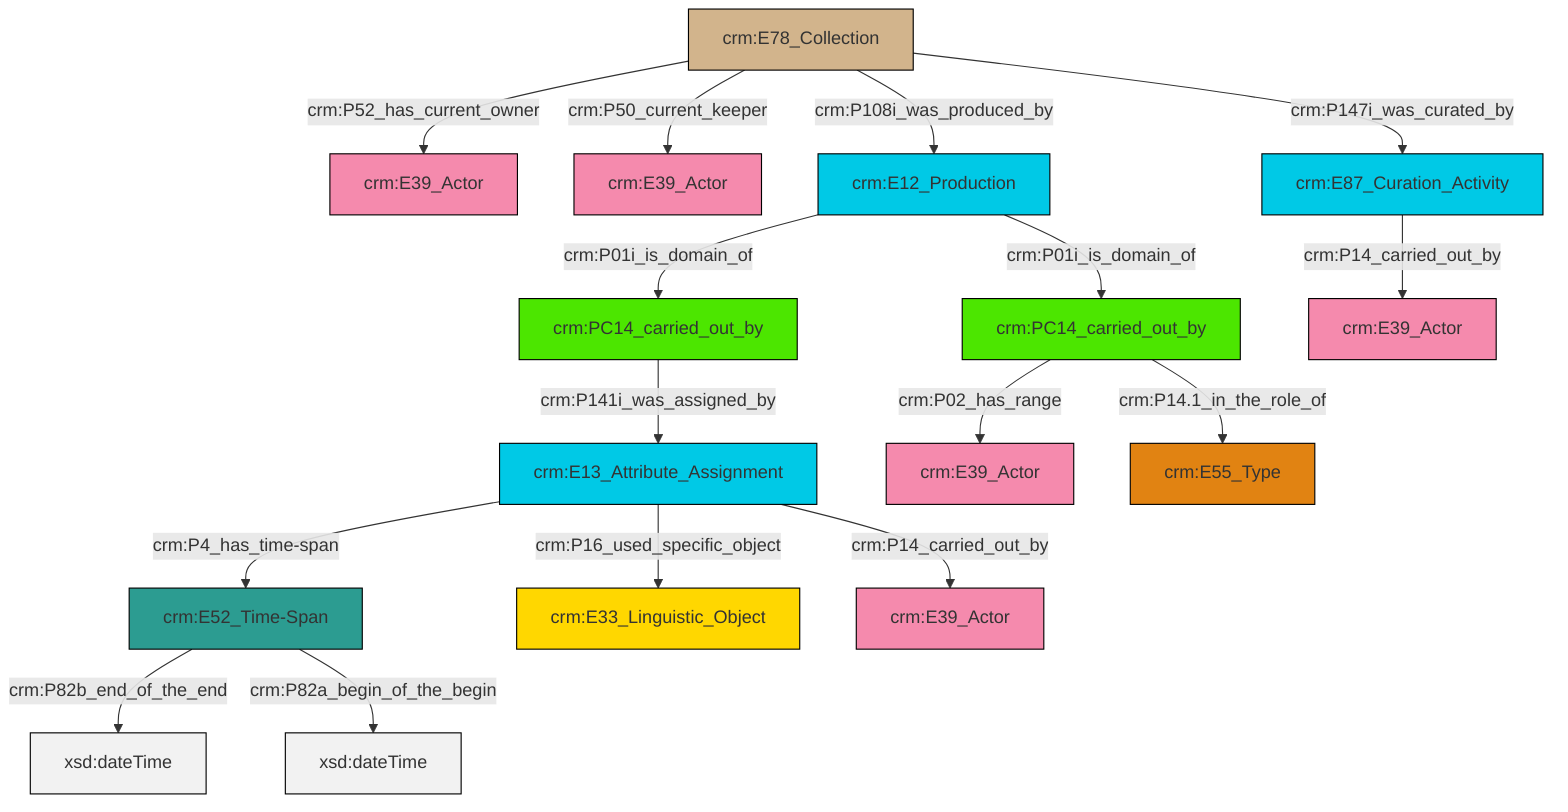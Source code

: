 graph TD
classDef Literal fill:#f2f2f2,stroke:#000000;
classDef CRM_Entity fill:#FFFFFF,stroke:#000000;
classDef Temporal_Entity fill:#00C9E6, stroke:#000000;
classDef Type fill:#E18312, stroke:#000000;
classDef Time-Span fill:#2C9C91, stroke:#000000;
classDef Appellation fill:#FFEB7F, stroke:#000000;
classDef Place fill:#008836, stroke:#000000;
classDef Persistent_Item fill:#B266B2, stroke:#000000;
classDef Conceptual_Object fill:#FFD700, stroke:#000000;
classDef Physical_Thing fill:#D2B48C, stroke:#000000;
classDef Actor fill:#f58aad, stroke:#000000;
classDef PC_Classes fill:#4ce600, stroke:#000000;
classDef Multi fill:#cccccc,stroke:#000000;

0["crm:E13_Attribute_Assignment"]:::Temporal_Entity -->|crm:P4_has_time-span| 1["crm:E52_Time-Span"]:::Time-Span
1["crm:E52_Time-Span"]:::Time-Span -->|crm:P82b_end_of_the_end| 2[xsd:dateTime]:::Literal
3["crm:E78_Collection"]:::Physical_Thing -->|crm:P52_has_current_owner| 4["crm:E39_Actor"]:::Actor
0["crm:E13_Attribute_Assignment"]:::Temporal_Entity -->|crm:P16_used_specific_object| 5["crm:E33_Linguistic_Object"]:::Conceptual_Object
3["crm:E78_Collection"]:::Physical_Thing -->|crm:P50_current_keeper| 6["crm:E39_Actor"]:::Actor
8["crm:E12_Production"]:::Temporal_Entity -->|crm:P01i_is_domain_of| 9["crm:PC14_carried_out_by"]:::PC_Classes
3["crm:E78_Collection"]:::Physical_Thing -->|crm:P108i_was_produced_by| 8["crm:E12_Production"]:::Temporal_Entity
9["crm:PC14_carried_out_by"]:::PC_Classes -->|crm:P02_has_range| 16["crm:E39_Actor"]:::Actor
12["crm:PC14_carried_out_by"]:::PC_Classes -->|crm:P141i_was_assigned_by| 0["crm:E13_Attribute_Assignment"]:::Temporal_Entity
8["crm:E12_Production"]:::Temporal_Entity -->|crm:P01i_is_domain_of| 12["crm:PC14_carried_out_by"]:::PC_Classes
9["crm:PC14_carried_out_by"]:::PC_Classes -->|crm:P14.1_in_the_role_of| 18["crm:E55_Type"]:::Type
23["crm:E87_Curation_Activity"]:::Temporal_Entity -->|crm:P14_carried_out_by| 21["crm:E39_Actor"]:::Actor
1["crm:E52_Time-Span"]:::Time-Span -->|crm:P82a_begin_of_the_begin| 26[xsd:dateTime]:::Literal
3["crm:E78_Collection"]:::Physical_Thing -->|crm:P147i_was_curated_by| 23["crm:E87_Curation_Activity"]:::Temporal_Entity
0["crm:E13_Attribute_Assignment"]:::Temporal_Entity -->|crm:P14_carried_out_by| 10["crm:E39_Actor"]:::Actor